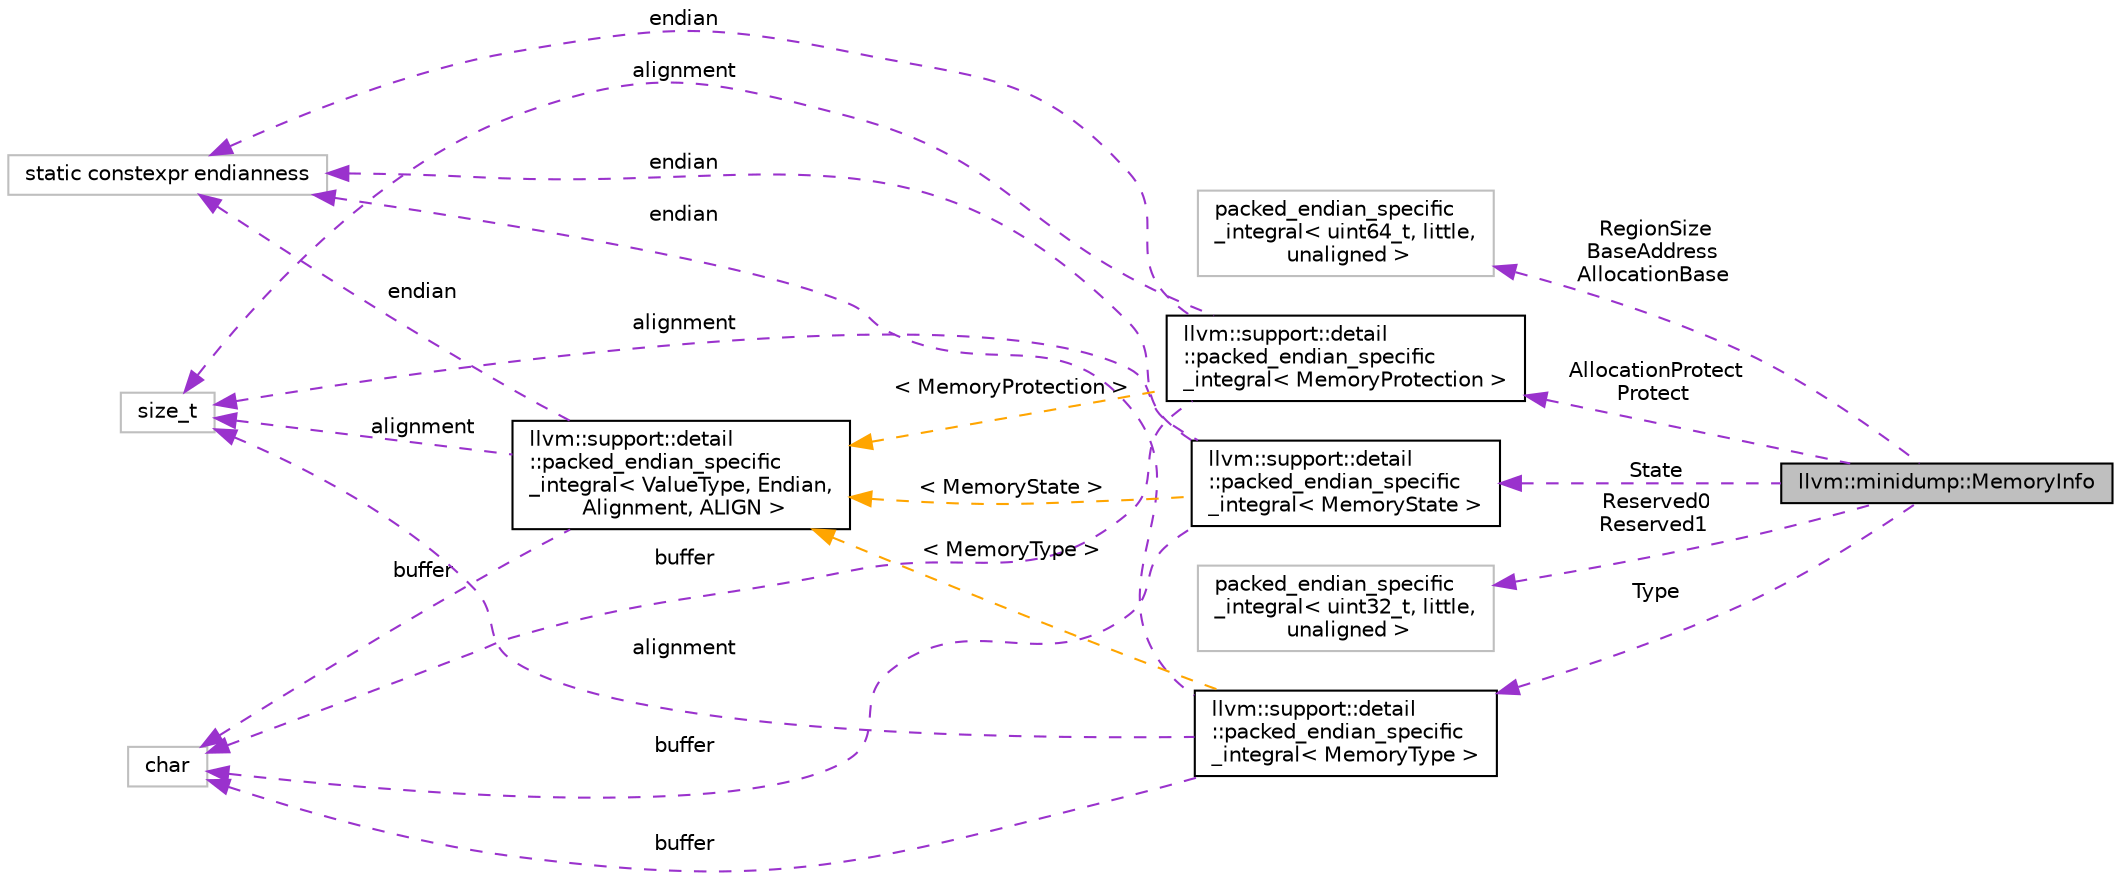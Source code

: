 digraph "llvm::minidump::MemoryInfo"
{
 // LATEX_PDF_SIZE
  bgcolor="transparent";
  edge [fontname="Helvetica",fontsize="10",labelfontname="Helvetica",labelfontsize="10"];
  node [fontname="Helvetica",fontsize="10",shape=record];
  rankdir="LR";
  Node1 [label="llvm::minidump::MemoryInfo",height=0.2,width=0.4,color="black", fillcolor="grey75", style="filled", fontcolor="black",tooltip=" "];
  Node2 -> Node1 [dir="back",color="darkorchid3",fontsize="10",style="dashed",label=" RegionSize\nBaseAddress\nAllocationBase" ,fontname="Helvetica"];
  Node2 [label="packed_endian_specific\l_integral\< uint64_t, little,\l unaligned \>",height=0.2,width=0.4,color="grey75",tooltip=" "];
  Node3 -> Node1 [dir="back",color="darkorchid3",fontsize="10",style="dashed",label=" State" ,fontname="Helvetica"];
  Node3 [label="llvm::support::detail\l::packed_endian_specific\l_integral\< MemoryState \>",height=0.2,width=0.4,color="black",URL="$structllvm_1_1support_1_1detail_1_1packed__endian__specific__integral.html",tooltip=" "];
  Node4 -> Node3 [dir="back",color="darkorchid3",fontsize="10",style="dashed",label=" endian" ,fontname="Helvetica"];
  Node4 [label="static constexpr endianness",height=0.2,width=0.4,color="grey75",tooltip=" "];
  Node5 -> Node3 [dir="back",color="darkorchid3",fontsize="10",style="dashed",label=" buffer" ,fontname="Helvetica"];
  Node5 [label="char",height=0.2,width=0.4,color="grey75",tooltip=" "];
  Node6 -> Node3 [dir="back",color="darkorchid3",fontsize="10",style="dashed",label=" alignment" ,fontname="Helvetica"];
  Node6 [label="size_t",height=0.2,width=0.4,color="grey75",tooltip=" "];
  Node7 -> Node3 [dir="back",color="orange",fontsize="10",style="dashed",label=" \< MemoryState \>" ,fontname="Helvetica"];
  Node7 [label="llvm::support::detail\l::packed_endian_specific\l_integral\< ValueType, Endian,\l Alignment, ALIGN \>",height=0.2,width=0.4,color="black",URL="$structllvm_1_1support_1_1detail_1_1packed__endian__specific__integral.html",tooltip=" "];
  Node4 -> Node7 [dir="back",color="darkorchid3",fontsize="10",style="dashed",label=" endian" ,fontname="Helvetica"];
  Node5 -> Node7 [dir="back",color="darkorchid3",fontsize="10",style="dashed",label=" buffer" ,fontname="Helvetica"];
  Node6 -> Node7 [dir="back",color="darkorchid3",fontsize="10",style="dashed",label=" alignment" ,fontname="Helvetica"];
  Node8 -> Node1 [dir="back",color="darkorchid3",fontsize="10",style="dashed",label=" AllocationProtect\nProtect" ,fontname="Helvetica"];
  Node8 [label="llvm::support::detail\l::packed_endian_specific\l_integral\< MemoryProtection \>",height=0.2,width=0.4,color="black",URL="$structllvm_1_1support_1_1detail_1_1packed__endian__specific__integral.html",tooltip=" "];
  Node4 -> Node8 [dir="back",color="darkorchid3",fontsize="10",style="dashed",label=" endian" ,fontname="Helvetica"];
  Node5 -> Node8 [dir="back",color="darkorchid3",fontsize="10",style="dashed",label=" buffer" ,fontname="Helvetica"];
  Node6 -> Node8 [dir="back",color="darkorchid3",fontsize="10",style="dashed",label=" alignment" ,fontname="Helvetica"];
  Node7 -> Node8 [dir="back",color="orange",fontsize="10",style="dashed",label=" \< MemoryProtection \>" ,fontname="Helvetica"];
  Node9 -> Node1 [dir="back",color="darkorchid3",fontsize="10",style="dashed",label=" Reserved0\nReserved1" ,fontname="Helvetica"];
  Node9 [label="packed_endian_specific\l_integral\< uint32_t, little,\l unaligned \>",height=0.2,width=0.4,color="grey75",tooltip=" "];
  Node10 -> Node1 [dir="back",color="darkorchid3",fontsize="10",style="dashed",label=" Type" ,fontname="Helvetica"];
  Node10 [label="llvm::support::detail\l::packed_endian_specific\l_integral\< MemoryType \>",height=0.2,width=0.4,color="black",URL="$structllvm_1_1support_1_1detail_1_1packed__endian__specific__integral.html",tooltip=" "];
  Node4 -> Node10 [dir="back",color="darkorchid3",fontsize="10",style="dashed",label=" endian" ,fontname="Helvetica"];
  Node5 -> Node10 [dir="back",color="darkorchid3",fontsize="10",style="dashed",label=" buffer" ,fontname="Helvetica"];
  Node6 -> Node10 [dir="back",color="darkorchid3",fontsize="10",style="dashed",label=" alignment" ,fontname="Helvetica"];
  Node7 -> Node10 [dir="back",color="orange",fontsize="10",style="dashed",label=" \< MemoryType \>" ,fontname="Helvetica"];
}
